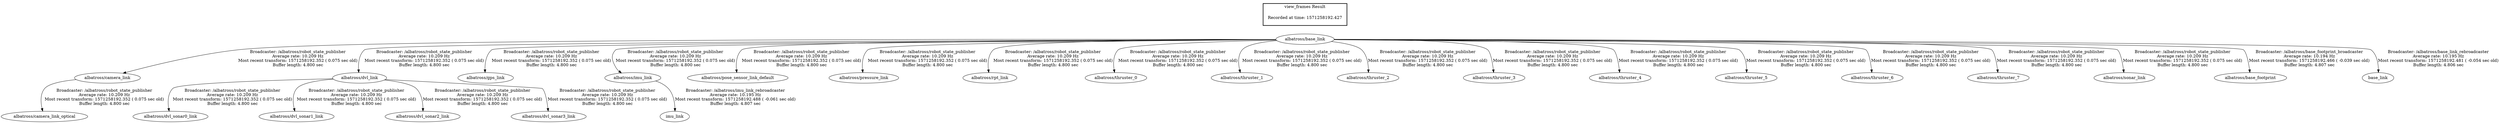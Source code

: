 digraph G {
"albatross/base_link" -> "albatross/camera_link"[label="Broadcaster: /albatross/robot_state_publisher\nAverage rate: 10.209 Hz\nMost recent transform: 1571258192.352 ( 0.075 sec old)\nBuffer length: 4.800 sec\n"];
"albatross/camera_link" -> "albatross/camera_link_optical"[label="Broadcaster: /albatross/robot_state_publisher\nAverage rate: 10.209 Hz\nMost recent transform: 1571258192.352 ( 0.075 sec old)\nBuffer length: 4.800 sec\n"];
"albatross/base_link" -> "albatross/dvl_link"[label="Broadcaster: /albatross/robot_state_publisher\nAverage rate: 10.209 Hz\nMost recent transform: 1571258192.352 ( 0.075 sec old)\nBuffer length: 4.800 sec\n"];
"albatross/dvl_link" -> "albatross/dvl_sonar0_link"[label="Broadcaster: /albatross/robot_state_publisher\nAverage rate: 10.209 Hz\nMost recent transform: 1571258192.352 ( 0.075 sec old)\nBuffer length: 4.800 sec\n"];
"albatross/dvl_link" -> "albatross/dvl_sonar1_link"[label="Broadcaster: /albatross/robot_state_publisher\nAverage rate: 10.209 Hz\nMost recent transform: 1571258192.352 ( 0.075 sec old)\nBuffer length: 4.800 sec\n"];
"albatross/dvl_link" -> "albatross/dvl_sonar2_link"[label="Broadcaster: /albatross/robot_state_publisher\nAverage rate: 10.209 Hz\nMost recent transform: 1571258192.352 ( 0.075 sec old)\nBuffer length: 4.800 sec\n"];
"albatross/dvl_link" -> "albatross/dvl_sonar3_link"[label="Broadcaster: /albatross/robot_state_publisher\nAverage rate: 10.209 Hz\nMost recent transform: 1571258192.352 ( 0.075 sec old)\nBuffer length: 4.800 sec\n"];
"albatross/base_link" -> "albatross/gps_link"[label="Broadcaster: /albatross/robot_state_publisher\nAverage rate: 10.209 Hz\nMost recent transform: 1571258192.352 ( 0.075 sec old)\nBuffer length: 4.800 sec\n"];
"albatross/base_link" -> "albatross/imu_link"[label="Broadcaster: /albatross/robot_state_publisher\nAverage rate: 10.209 Hz\nMost recent transform: 1571258192.352 ( 0.075 sec old)\nBuffer length: 4.800 sec\n"];
"albatross/base_link" -> "albatross/pose_sensor_link_default"[label="Broadcaster: /albatross/robot_state_publisher\nAverage rate: 10.209 Hz\nMost recent transform: 1571258192.352 ( 0.075 sec old)\nBuffer length: 4.800 sec\n"];
"albatross/base_link" -> "albatross/pressure_link"[label="Broadcaster: /albatross/robot_state_publisher\nAverage rate: 10.209 Hz\nMost recent transform: 1571258192.352 ( 0.075 sec old)\nBuffer length: 4.800 sec\n"];
"albatross/base_link" -> "albatross/rpt_link"[label="Broadcaster: /albatross/robot_state_publisher\nAverage rate: 10.209 Hz\nMost recent transform: 1571258192.352 ( 0.075 sec old)\nBuffer length: 4.800 sec\n"];
"albatross/base_link" -> "albatross/thruster_0"[label="Broadcaster: /albatross/robot_state_publisher\nAverage rate: 10.209 Hz\nMost recent transform: 1571258192.352 ( 0.075 sec old)\nBuffer length: 4.800 sec\n"];
"albatross/base_link" -> "albatross/thruster_1"[label="Broadcaster: /albatross/robot_state_publisher\nAverage rate: 10.209 Hz\nMost recent transform: 1571258192.352 ( 0.075 sec old)\nBuffer length: 4.800 sec\n"];
"albatross/base_link" -> "albatross/thruster_2"[label="Broadcaster: /albatross/robot_state_publisher\nAverage rate: 10.209 Hz\nMost recent transform: 1571258192.352 ( 0.075 sec old)\nBuffer length: 4.800 sec\n"];
"albatross/base_link" -> "albatross/thruster_3"[label="Broadcaster: /albatross/robot_state_publisher\nAverage rate: 10.209 Hz\nMost recent transform: 1571258192.352 ( 0.075 sec old)\nBuffer length: 4.800 sec\n"];
"albatross/base_link" -> "albatross/thruster_4"[label="Broadcaster: /albatross/robot_state_publisher\nAverage rate: 10.209 Hz\nMost recent transform: 1571258192.352 ( 0.075 sec old)\nBuffer length: 4.800 sec\n"];
"albatross/base_link" -> "albatross/thruster_5"[label="Broadcaster: /albatross/robot_state_publisher\nAverage rate: 10.209 Hz\nMost recent transform: 1571258192.352 ( 0.075 sec old)\nBuffer length: 4.800 sec\n"];
"albatross/base_link" -> "albatross/thruster_6"[label="Broadcaster: /albatross/robot_state_publisher\nAverage rate: 10.209 Hz\nMost recent transform: 1571258192.352 ( 0.075 sec old)\nBuffer length: 4.800 sec\n"];
"albatross/base_link" -> "albatross/thruster_7"[label="Broadcaster: /albatross/robot_state_publisher\nAverage rate: 10.209 Hz\nMost recent transform: 1571258192.352 ( 0.075 sec old)\nBuffer length: 4.800 sec\n"];
"albatross/base_link" -> "albatross/sonar_link"[label="Broadcaster: /albatross/robot_state_publisher\nAverage rate: 10.209 Hz\nMost recent transform: 1571258192.352 ( 0.075 sec old)\nBuffer length: 4.800 sec\n"];
"albatross/base_link" -> "albatross/base_footprint"[label="Broadcaster: /albatross/base_footprint_broadcaster\nAverage rate: 10.194 Hz\nMost recent transform: 1571258192.466 ( -0.039 sec old)\nBuffer length: 4.807 sec\n"];
"albatross/base_link" -> "base_link"[label="Broadcaster: /albatross/base_link_rebroadcaster\nAverage rate: 10.195 Hz\nMost recent transform: 1571258192.481 ( -0.054 sec old)\nBuffer length: 4.806 sec\n"];
"albatross/imu_link" -> "imu_link"[label="Broadcaster: /albatross/imu_link_rebroadcaster\nAverage rate: 10.195 Hz\nMost recent transform: 1571258192.488 ( -0.061 sec old)\nBuffer length: 4.807 sec\n"];
edge [style=invis];
 subgraph cluster_legend { style=bold; color=black; label ="view_frames Result";
"Recorded at time: 1571258192.427"[ shape=plaintext ] ;
 }->"albatross/base_link";
}